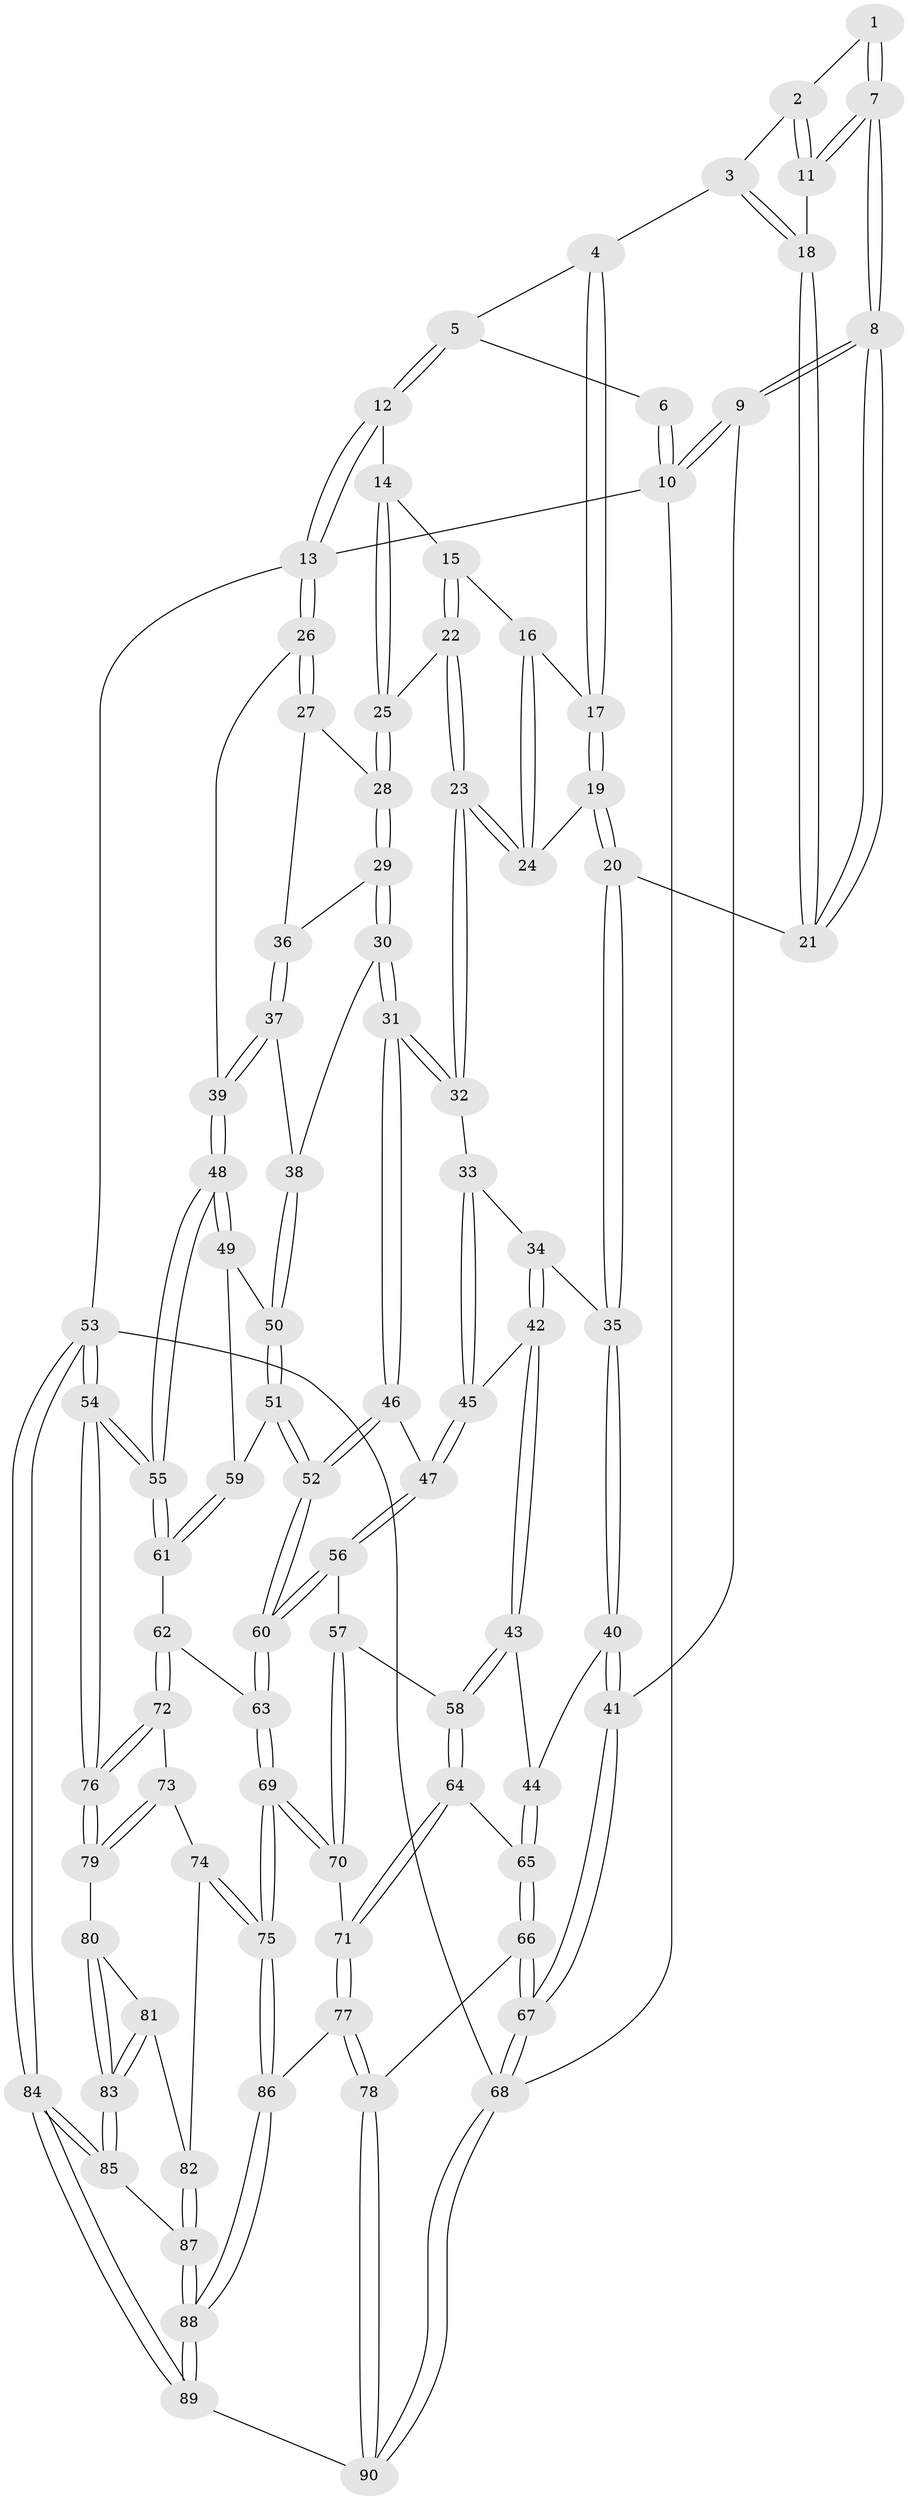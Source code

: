 // coarse degree distribution, {3: 0.71875, 4: 0.234375, 2: 0.046875}
// Generated by graph-tools (version 1.1) at 2025/38/03/04/25 23:38:20]
// undirected, 90 vertices, 222 edges
graph export_dot {
  node [color=gray90,style=filled];
  1 [pos="+0.04934475360954052+0"];
  2 [pos="+0.05788556841209919+0"];
  3 [pos="+0.1294264734268975+0.06485174687307364"];
  4 [pos="+0.3408742195833199+0"];
  5 [pos="+0.3425594053637897+0"];
  6 [pos="+0+0"];
  7 [pos="+0.00790297755421359+0.17121219376029784"];
  8 [pos="+0+0.2543080358532756"];
  9 [pos="+0+0.32891568880266314"];
  10 [pos="+0+0"];
  11 [pos="+0.06857222955989914+0.10083847144544358"];
  12 [pos="+0.8268976667076722+0"];
  13 [pos="+1+0"];
  14 [pos="+0.8024050449139257+0"];
  15 [pos="+0.5747773734926466+0.05165880317342466"];
  16 [pos="+0.5047442614373764+0.07560398664666612"];
  17 [pos="+0.3440802656181913+0"];
  18 [pos="+0.1294207354844296+0.07648963634994475"];
  19 [pos="+0.31690949096175924+0.10403486531236937"];
  20 [pos="+0.2901415418292953+0.1543899382448165"];
  21 [pos="+0.24352513083615332+0.15366687082318822"];
  22 [pos="+0.5361572773166157+0.17285709408921268"];
  23 [pos="+0.5320797531963564+0.17882283529244208"];
  24 [pos="+0.5210306237428647+0.16884941198662531"];
  25 [pos="+0.778676380070921+0"];
  26 [pos="+1+0"];
  27 [pos="+0.9171685905995847+0.20570899878663235"];
  28 [pos="+0.7609543330872175+0.11386223487124596"];
  29 [pos="+0.750834136688464+0.15186748804578312"];
  30 [pos="+0.6828799780523042+0.28598985088389195"];
  31 [pos="+0.6574941423226554+0.3051492592820708"];
  32 [pos="+0.5680906673199637+0.27980846193161735"];
  33 [pos="+0.5591964844759231+0.28318148040200586"];
  34 [pos="+0.30308909940316653+0.19768519831492898"];
  35 [pos="+0.2918561157097874+0.16273992207406568"];
  36 [pos="+0.8941817694713828+0.25607570976951644"];
  37 [pos="+0.9051771501593333+0.31087681991505356"];
  38 [pos="+0.8930649671416044+0.3445530763774733"];
  39 [pos="+1+0.0031711384246496848"];
  40 [pos="+0+0.4279144070978844"];
  41 [pos="+0+0.38334440055616914"];
  42 [pos="+0.300628376012712+0.3705027060003537"];
  43 [pos="+0.18765374552068273+0.4424521156663178"];
  44 [pos="+0+0.4283191470490402"];
  45 [pos="+0.4061453286592755+0.4079669860264261"];
  46 [pos="+0.674204164754712+0.4689225028812508"];
  47 [pos="+0.41012626377796063+0.4168386529874564"];
  48 [pos="+1+0.4356977462987491"];
  49 [pos="+0.9790141912939324+0.4330138500171893"];
  50 [pos="+0.9219696912143835+0.4038448060559222"];
  51 [pos="+0.7829586973088709+0.493236941500751"];
  52 [pos="+0.6848296210086486+0.5179557582886938"];
  53 [pos="+1+1"];
  54 [pos="+1+0.9274315443618546"];
  55 [pos="+1+0.8350330355862504"];
  56 [pos="+0.45454951108476765+0.5702526018605619"];
  57 [pos="+0.41941177850410605+0.605858522313719"];
  58 [pos="+0.3016646873162275+0.6548333568277542"];
  59 [pos="+0.9172755870756876+0.5707299859177756"];
  60 [pos="+0.6641023379132661+0.578085141789838"];
  61 [pos="+0.9241683681077673+0.6678907716156988"];
  62 [pos="+0.7639476918061026+0.6928475091769151"];
  63 [pos="+0.6864578851706716+0.640176997440246"];
  64 [pos="+0.2690452193644958+0.7214010739425996"];
  65 [pos="+0.13882586055921034+0.7331212689071646"];
  66 [pos="+0.08747942645415248+0.7767913221143044"];
  67 [pos="+0+0.8800944503479471"];
  68 [pos="+0+1"];
  69 [pos="+0.539479154955702+0.8275981257107176"];
  70 [pos="+0.5218888337737199+0.8133521399965042"];
  71 [pos="+0.28142671074010484+0.7454490609420755"];
  72 [pos="+0.7714265960985732+0.7390770061367181"];
  73 [pos="+0.763645450547513+0.8107993897936437"];
  74 [pos="+0.7446687821652186+0.8470256011865646"];
  75 [pos="+0.5423869730854336+0.8833655586268303"];
  76 [pos="+0.926207351734614+0.8591299272551425"];
  77 [pos="+0.29450444593756836+0.8623293685633145"];
  78 [pos="+0.1946036238691407+1"];
  79 [pos="+0.8462868220449776+0.8772388686242008"];
  80 [pos="+0.845670537776544+0.8783343360379993"];
  81 [pos="+0.8083943556175097+0.8986273554063039"];
  82 [pos="+0.7516229561905257+0.9068459608222541"];
  83 [pos="+0.8344037516679743+0.9538553290227925"];
  84 [pos="+1+1"];
  85 [pos="+0.832847612515551+0.9969140765529069"];
  86 [pos="+0.5249095900423879+0.9639877918658497"];
  87 [pos="+0.7484968050210419+0.9280961488885423"];
  88 [pos="+0.5393646439347655+1"];
  89 [pos="+0.5303074720522832+1"];
  90 [pos="+0.13008090598713304+1"];
  1 -- 2;
  1 -- 7;
  1 -- 7;
  2 -- 3;
  2 -- 11;
  2 -- 11;
  3 -- 4;
  3 -- 18;
  3 -- 18;
  4 -- 5;
  4 -- 17;
  4 -- 17;
  5 -- 6;
  5 -- 12;
  5 -- 12;
  6 -- 10;
  6 -- 10;
  7 -- 8;
  7 -- 8;
  7 -- 11;
  7 -- 11;
  8 -- 9;
  8 -- 9;
  8 -- 21;
  8 -- 21;
  9 -- 10;
  9 -- 10;
  9 -- 41;
  10 -- 13;
  10 -- 68;
  11 -- 18;
  12 -- 13;
  12 -- 13;
  12 -- 14;
  13 -- 26;
  13 -- 26;
  13 -- 53;
  14 -- 15;
  14 -- 25;
  14 -- 25;
  15 -- 16;
  15 -- 22;
  15 -- 22;
  16 -- 17;
  16 -- 24;
  16 -- 24;
  17 -- 19;
  17 -- 19;
  18 -- 21;
  18 -- 21;
  19 -- 20;
  19 -- 20;
  19 -- 24;
  20 -- 21;
  20 -- 35;
  20 -- 35;
  22 -- 23;
  22 -- 23;
  22 -- 25;
  23 -- 24;
  23 -- 24;
  23 -- 32;
  23 -- 32;
  25 -- 28;
  25 -- 28;
  26 -- 27;
  26 -- 27;
  26 -- 39;
  27 -- 28;
  27 -- 36;
  28 -- 29;
  28 -- 29;
  29 -- 30;
  29 -- 30;
  29 -- 36;
  30 -- 31;
  30 -- 31;
  30 -- 38;
  31 -- 32;
  31 -- 32;
  31 -- 46;
  31 -- 46;
  32 -- 33;
  33 -- 34;
  33 -- 45;
  33 -- 45;
  34 -- 35;
  34 -- 42;
  34 -- 42;
  35 -- 40;
  35 -- 40;
  36 -- 37;
  36 -- 37;
  37 -- 38;
  37 -- 39;
  37 -- 39;
  38 -- 50;
  38 -- 50;
  39 -- 48;
  39 -- 48;
  40 -- 41;
  40 -- 41;
  40 -- 44;
  41 -- 67;
  41 -- 67;
  42 -- 43;
  42 -- 43;
  42 -- 45;
  43 -- 44;
  43 -- 58;
  43 -- 58;
  44 -- 65;
  44 -- 65;
  45 -- 47;
  45 -- 47;
  46 -- 47;
  46 -- 52;
  46 -- 52;
  47 -- 56;
  47 -- 56;
  48 -- 49;
  48 -- 49;
  48 -- 55;
  48 -- 55;
  49 -- 50;
  49 -- 59;
  50 -- 51;
  50 -- 51;
  51 -- 52;
  51 -- 52;
  51 -- 59;
  52 -- 60;
  52 -- 60;
  53 -- 54;
  53 -- 54;
  53 -- 84;
  53 -- 84;
  53 -- 68;
  54 -- 55;
  54 -- 55;
  54 -- 76;
  54 -- 76;
  55 -- 61;
  55 -- 61;
  56 -- 57;
  56 -- 60;
  56 -- 60;
  57 -- 58;
  57 -- 70;
  57 -- 70;
  58 -- 64;
  58 -- 64;
  59 -- 61;
  59 -- 61;
  60 -- 63;
  60 -- 63;
  61 -- 62;
  62 -- 63;
  62 -- 72;
  62 -- 72;
  63 -- 69;
  63 -- 69;
  64 -- 65;
  64 -- 71;
  64 -- 71;
  65 -- 66;
  65 -- 66;
  66 -- 67;
  66 -- 67;
  66 -- 78;
  67 -- 68;
  67 -- 68;
  68 -- 90;
  68 -- 90;
  69 -- 70;
  69 -- 70;
  69 -- 75;
  69 -- 75;
  70 -- 71;
  71 -- 77;
  71 -- 77;
  72 -- 73;
  72 -- 76;
  72 -- 76;
  73 -- 74;
  73 -- 79;
  73 -- 79;
  74 -- 75;
  74 -- 75;
  74 -- 82;
  75 -- 86;
  75 -- 86;
  76 -- 79;
  76 -- 79;
  77 -- 78;
  77 -- 78;
  77 -- 86;
  78 -- 90;
  78 -- 90;
  79 -- 80;
  80 -- 81;
  80 -- 83;
  80 -- 83;
  81 -- 82;
  81 -- 83;
  81 -- 83;
  82 -- 87;
  82 -- 87;
  83 -- 85;
  83 -- 85;
  84 -- 85;
  84 -- 85;
  84 -- 89;
  84 -- 89;
  85 -- 87;
  86 -- 88;
  86 -- 88;
  87 -- 88;
  87 -- 88;
  88 -- 89;
  88 -- 89;
  89 -- 90;
}
